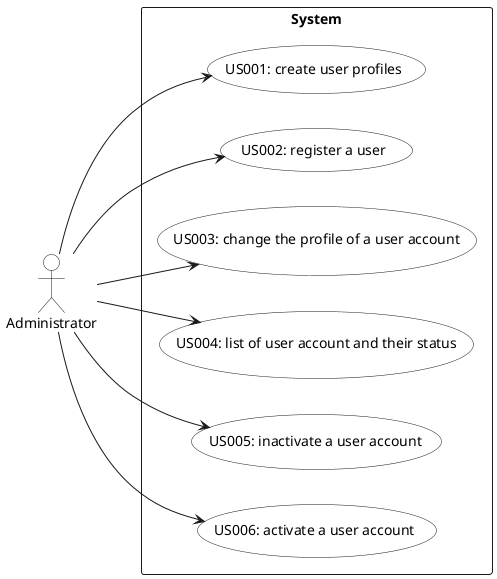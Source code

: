 @startuml

skinparam UsecaseBackgroundColor white
skinparam ActorBackgroundColor white

left to right direction

actor "Administrator" as A

rectangle System {
    usecase "US001: create user profiles" as UC1
    usecase "US002: register a user" as UC2
    usecase "US003: change the profile of a user account" as UC3
    usecase "US004: list of user account and their status" as UC4
    usecase "US005: inactivate a user account" as UC5
    usecase "US006: activate a user account" as UC6
}

A --> UC1
A --> UC2
A --> UC3
A --> UC4
A --> UC5
A --> UC6

@enduml